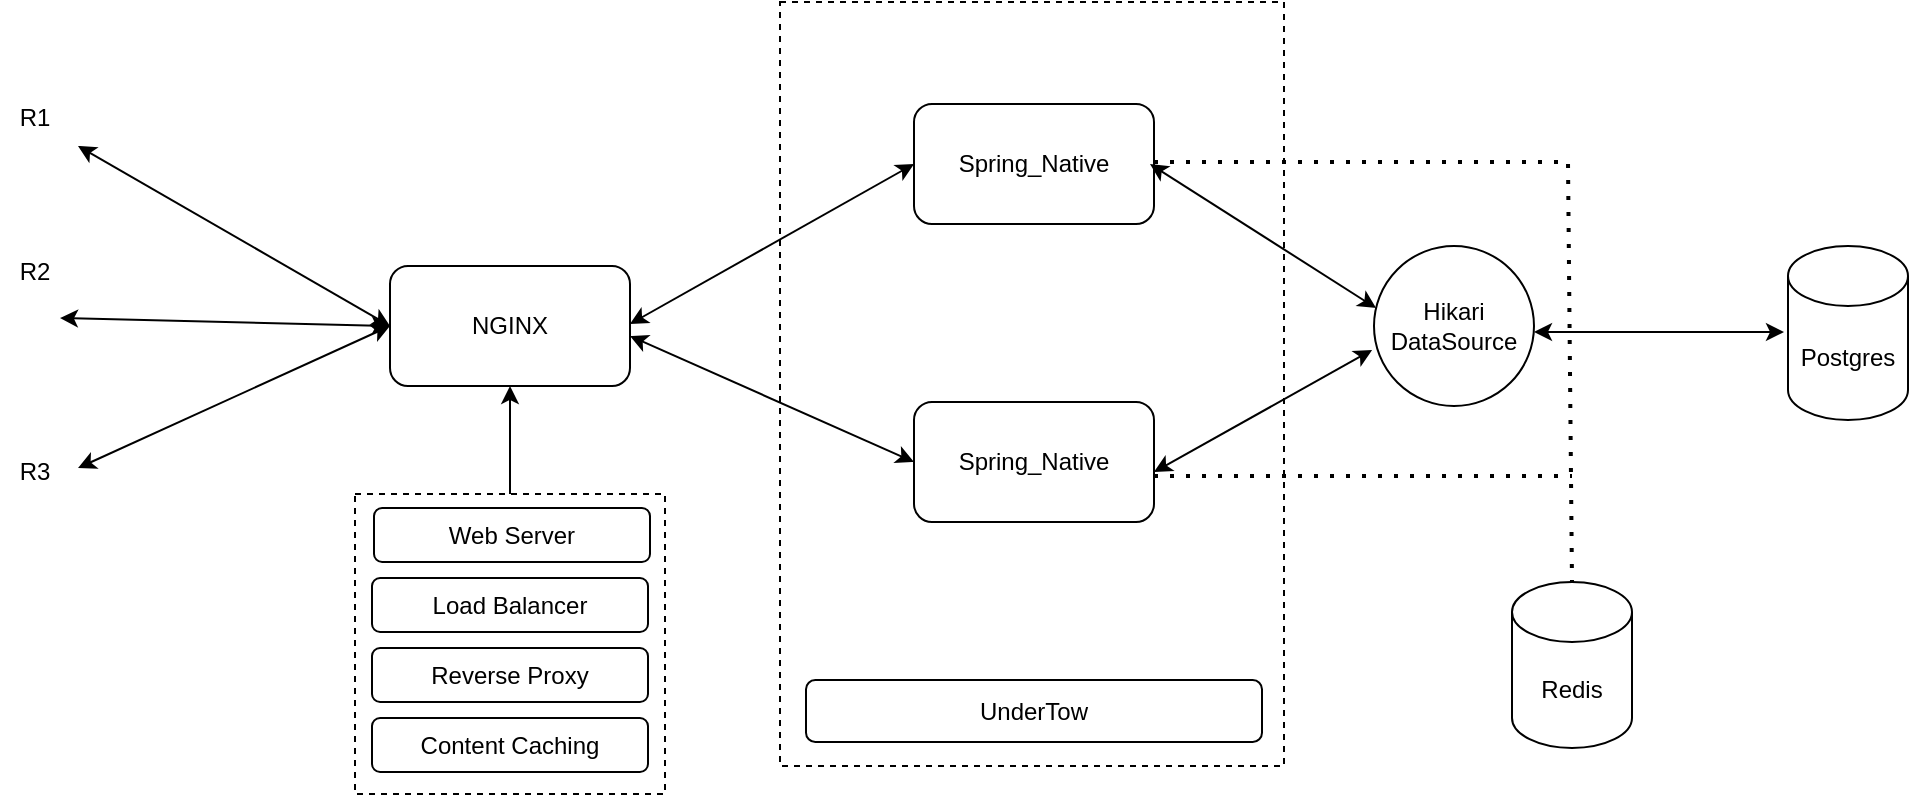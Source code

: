 <mxfile>
    <diagram name="Page-1" id="Sq8HsA9wRh4gDkjzc9XP">
        <mxGraphModel dx="1438" dy="659" grid="0" gridSize="10" guides="1" tooltips="1" connect="1" arrows="1" fold="1" page="0" pageScale="1" pageWidth="850" pageHeight="1100" math="0" shadow="0">
            <root>
                <mxCell id="0"/>
                <mxCell id="1" parent="0"/>
                <mxCell id="CLiznRAJ8AVNZW-D-ACl-12" value="" style="rounded=0;whiteSpace=wrap;html=1;dashed=1;movable=0;resizable=0;rotatable=0;deletable=0;editable=0;connectable=0;" parent="1" vertex="1">
                    <mxGeometry x="330" y="144" width="252" height="382" as="geometry"/>
                </mxCell>
                <mxCell id="CLiznRAJ8AVNZW-D-ACl-1" value="NGINX" style="rounded=1;whiteSpace=wrap;html=1;movable=0;resizable=0;rotatable=0;deletable=0;editable=0;connectable=0;" parent="1" vertex="1">
                    <mxGeometry x="135" y="276" width="120" height="60" as="geometry"/>
                </mxCell>
                <mxCell id="CLiznRAJ8AVNZW-D-ACl-2" value="Spring_Native" style="rounded=1;whiteSpace=wrap;html=1;movable=0;resizable=0;rotatable=0;deletable=0;editable=0;connectable=0;" parent="1" vertex="1">
                    <mxGeometry x="397" y="344" width="120" height="60" as="geometry"/>
                </mxCell>
                <mxCell id="CLiznRAJ8AVNZW-D-ACl-3" value="Spring_Native" style="rounded=1;whiteSpace=wrap;html=1;movable=0;resizable=0;rotatable=0;deletable=0;editable=0;connectable=0;" parent="1" vertex="1">
                    <mxGeometry x="397" y="195" width="120" height="60" as="geometry"/>
                </mxCell>
                <mxCell id="CLiznRAJ8AVNZW-D-ACl-4" value="Postgres" style="shape=cylinder3;whiteSpace=wrap;html=1;boundedLbl=1;backgroundOutline=1;size=15;movable=0;resizable=0;rotatable=0;deletable=0;editable=0;connectable=0;" parent="1" vertex="1">
                    <mxGeometry x="834" y="266" width="60" height="87" as="geometry"/>
                </mxCell>
                <mxCell id="CLiznRAJ8AVNZW-D-ACl-5" value="Hikari DataSource" style="ellipse;whiteSpace=wrap;html=1;aspect=fixed;movable=0;resizable=0;rotatable=0;deletable=0;editable=0;connectable=0;" parent="1" vertex="1">
                    <mxGeometry x="627" y="266" width="80" height="80" as="geometry"/>
                </mxCell>
                <mxCell id="CLiznRAJ8AVNZW-D-ACl-8" value="" style="endArrow=classic;startArrow=classic;html=1;rounded=0;movable=0;resizable=0;rotatable=0;deletable=0;editable=0;connectable=0;" parent="1" edge="1">
                    <mxGeometry width="50" height="50" relative="1" as="geometry">
                        <mxPoint x="707" y="309" as="sourcePoint"/>
                        <mxPoint x="832" y="309" as="targetPoint"/>
                    </mxGeometry>
                </mxCell>
                <mxCell id="CLiznRAJ8AVNZW-D-ACl-10" value="" style="endArrow=classic;startArrow=classic;html=1;rounded=0;entryX=-0.012;entryY=0.65;entryDx=0;entryDy=0;entryPerimeter=0;movable=0;resizable=0;rotatable=0;deletable=0;editable=0;connectable=0;" parent="1" target="CLiznRAJ8AVNZW-D-ACl-5" edge="1">
                    <mxGeometry width="50" height="50" relative="1" as="geometry">
                        <mxPoint x="517" y="379" as="sourcePoint"/>
                        <mxPoint x="567" y="329" as="targetPoint"/>
                    </mxGeometry>
                </mxCell>
                <mxCell id="CLiznRAJ8AVNZW-D-ACl-11" value="" style="endArrow=classic;startArrow=classic;html=1;rounded=0;entryX=0.013;entryY=0.388;entryDx=0;entryDy=0;entryPerimeter=0;movable=0;resizable=0;rotatable=0;deletable=0;editable=0;connectable=0;" parent="1" target="CLiznRAJ8AVNZW-D-ACl-5" edge="1">
                    <mxGeometry width="50" height="50" relative="1" as="geometry">
                        <mxPoint x="515" y="225" as="sourcePoint"/>
                        <mxPoint x="565" y="175" as="targetPoint"/>
                    </mxGeometry>
                </mxCell>
                <mxCell id="CLiznRAJ8AVNZW-D-ACl-15" value="UnderTow" style="rounded=1;whiteSpace=wrap;html=1;movable=0;resizable=0;rotatable=0;deletable=0;editable=0;connectable=0;" parent="1" vertex="1">
                    <mxGeometry x="343" y="483" width="228" height="31" as="geometry"/>
                </mxCell>
                <mxCell id="CLiznRAJ8AVNZW-D-ACl-16" value="" style="endArrow=classic;startArrow=classic;html=1;rounded=0;entryX=0;entryY=0.5;entryDx=0;entryDy=0;movable=0;resizable=0;rotatable=0;deletable=0;editable=0;connectable=0;" parent="1" target="CLiznRAJ8AVNZW-D-ACl-2" edge="1">
                    <mxGeometry width="50" height="50" relative="1" as="geometry">
                        <mxPoint x="255" y="311" as="sourcePoint"/>
                        <mxPoint x="305" y="261" as="targetPoint"/>
                    </mxGeometry>
                </mxCell>
                <mxCell id="CLiznRAJ8AVNZW-D-ACl-17" value="" style="endArrow=classic;startArrow=classic;html=1;rounded=0;entryX=0;entryY=0.5;entryDx=0;entryDy=0;movable=0;resizable=0;rotatable=0;deletable=0;editable=0;connectable=0;" parent="1" target="CLiznRAJ8AVNZW-D-ACl-3" edge="1">
                    <mxGeometry width="50" height="50" relative="1" as="geometry">
                        <mxPoint x="255" y="305" as="sourcePoint"/>
                        <mxPoint x="305" y="255" as="targetPoint"/>
                    </mxGeometry>
                </mxCell>
                <mxCell id="CLiznRAJ8AVNZW-D-ACl-19" value="" style="endArrow=classic;startArrow=classic;html=1;rounded=0;entryX=0;entryY=0.5;entryDx=0;entryDy=0;movable=0;resizable=0;rotatable=0;deletable=0;editable=0;connectable=0;" parent="1" target="CLiznRAJ8AVNZW-D-ACl-1" edge="1">
                    <mxGeometry width="50" height="50" relative="1" as="geometry">
                        <mxPoint x="-21" y="377" as="sourcePoint"/>
                        <mxPoint x="38" y="341" as="targetPoint"/>
                    </mxGeometry>
                </mxCell>
                <mxCell id="CLiznRAJ8AVNZW-D-ACl-20" value="" style="endArrow=classic;startArrow=classic;html=1;rounded=0;entryX=0;entryY=0.5;entryDx=0;entryDy=0;movable=0;resizable=0;rotatable=0;deletable=0;editable=0;connectable=0;" parent="1" target="CLiznRAJ8AVNZW-D-ACl-1" edge="1">
                    <mxGeometry width="50" height="50" relative="1" as="geometry">
                        <mxPoint x="-30" y="302" as="sourcePoint"/>
                        <mxPoint x="20" y="252" as="targetPoint"/>
                    </mxGeometry>
                </mxCell>
                <mxCell id="CLiznRAJ8AVNZW-D-ACl-21" value="" style="endArrow=classic;startArrow=classic;html=1;rounded=0;entryX=0;entryY=0.5;entryDx=0;entryDy=0;exitX=1.182;exitY=1.038;exitDx=0;exitDy=0;exitPerimeter=0;movable=0;resizable=0;rotatable=0;deletable=0;editable=0;connectable=0;" parent="1" source="CLiznRAJ8AVNZW-D-ACl-22" target="CLiznRAJ8AVNZW-D-ACl-1" edge="1">
                    <mxGeometry width="50" height="50" relative="1" as="geometry">
                        <mxPoint x="-17" y="216" as="sourcePoint"/>
                        <mxPoint x="135" y="294" as="targetPoint"/>
                    </mxGeometry>
                </mxCell>
                <mxCell id="CLiznRAJ8AVNZW-D-ACl-22" value="R1" style="text;html=1;align=center;verticalAlign=middle;resizable=0;points=[];autosize=1;strokeColor=none;fillColor=none;movable=0;rotatable=0;deletable=0;editable=0;connectable=0;" parent="1" vertex="1">
                    <mxGeometry x="-60" y="189" width="33" height="26" as="geometry"/>
                </mxCell>
                <mxCell id="CLiznRAJ8AVNZW-D-ACl-23" value="R2" style="text;html=1;align=center;verticalAlign=middle;resizable=0;points=[];autosize=1;strokeColor=none;fillColor=none;movable=0;rotatable=0;deletable=0;editable=0;connectable=0;" parent="1" vertex="1">
                    <mxGeometry x="-60" y="266" width="33" height="26" as="geometry"/>
                </mxCell>
                <mxCell id="CLiznRAJ8AVNZW-D-ACl-24" value="R3" style="text;html=1;align=center;verticalAlign=middle;resizable=0;points=[];autosize=1;strokeColor=none;fillColor=none;movable=0;rotatable=0;deletable=0;editable=0;connectable=0;" parent="1" vertex="1">
                    <mxGeometry x="-60" y="366" width="33" height="26" as="geometry"/>
                </mxCell>
                <mxCell id="CLiznRAJ8AVNZW-D-ACl-26" value="" style="edgeStyle=orthogonalEdgeStyle;rounded=0;orthogonalLoop=1;jettySize=auto;html=1;movable=0;resizable=0;rotatable=0;deletable=0;editable=0;connectable=0;" parent="1" source="CLiznRAJ8AVNZW-D-ACl-25" target="CLiznRAJ8AVNZW-D-ACl-1" edge="1">
                    <mxGeometry relative="1" as="geometry"/>
                </mxCell>
                <mxCell id="CLiznRAJ8AVNZW-D-ACl-25" value="" style="rounded=0;whiteSpace=wrap;html=1;dashed=1;movable=0;resizable=0;rotatable=0;deletable=0;editable=0;connectable=0;" parent="1" vertex="1">
                    <mxGeometry x="117.5" y="390" width="155" height="150" as="geometry"/>
                </mxCell>
                <mxCell id="CLiznRAJ8AVNZW-D-ACl-29" value="Web Server" style="rounded=1;whiteSpace=wrap;html=1;movable=0;resizable=0;rotatable=0;deletable=0;editable=0;connectable=0;" parent="1" vertex="1">
                    <mxGeometry x="127" y="397" width="138" height="27" as="geometry"/>
                </mxCell>
                <mxCell id="CLiznRAJ8AVNZW-D-ACl-30" value="Load Balancer" style="rounded=1;whiteSpace=wrap;html=1;movable=0;resizable=0;rotatable=0;deletable=0;editable=0;connectable=0;" parent="1" vertex="1">
                    <mxGeometry x="126" y="432" width="138" height="27" as="geometry"/>
                </mxCell>
                <mxCell id="CLiznRAJ8AVNZW-D-ACl-31" value="Reverse Proxy" style="rounded=1;whiteSpace=wrap;html=1;movable=0;resizable=0;rotatable=0;deletable=0;editable=0;connectable=0;" parent="1" vertex="1">
                    <mxGeometry x="126" y="467" width="138" height="27" as="geometry"/>
                </mxCell>
                <mxCell id="CLiznRAJ8AVNZW-D-ACl-32" value="Content Caching" style="rounded=1;whiteSpace=wrap;html=1;movable=0;resizable=0;rotatable=0;deletable=0;editable=0;connectable=0;" parent="1" vertex="1">
                    <mxGeometry x="126" y="502" width="138" height="27" as="geometry"/>
                </mxCell>
                <mxCell id="P3ZWXCYQ55haG1B7XSIp-2" value="Redis" style="shape=cylinder3;whiteSpace=wrap;html=1;boundedLbl=1;backgroundOutline=1;size=15;movable=0;resizable=0;rotatable=0;deletable=0;editable=0;connectable=0;" parent="1" vertex="1">
                    <mxGeometry x="696" y="434" width="60" height="83" as="geometry"/>
                </mxCell>
                <mxCell id="P3ZWXCYQ55haG1B7XSIp-3" value="" style="endArrow=none;dashed=1;html=1;dashPattern=1 3;strokeWidth=2;rounded=0;entryX=0.5;entryY=0;entryDx=0;entryDy=0;entryPerimeter=0;movable=0;resizable=0;rotatable=0;deletable=0;editable=0;connectable=0;" parent="1" target="P3ZWXCYQ55haG1B7XSIp-2" edge="1">
                    <mxGeometry width="50" height="50" relative="1" as="geometry">
                        <mxPoint x="517" y="224" as="sourcePoint"/>
                        <mxPoint x="925" y="220" as="targetPoint"/>
                        <Array as="points">
                            <mxPoint x="724" y="224"/>
                        </Array>
                    </mxGeometry>
                </mxCell>
                <mxCell id="P3ZWXCYQ55haG1B7XSIp-4" value="" style="endArrow=none;dashed=1;html=1;dashPattern=1 3;strokeWidth=2;rounded=0;movable=0;resizable=0;rotatable=0;deletable=0;editable=0;connectable=0;" parent="1" edge="1">
                    <mxGeometry width="50" height="50" relative="1" as="geometry">
                        <mxPoint x="517" y="381" as="sourcePoint"/>
                        <mxPoint x="726" y="381" as="targetPoint"/>
                    </mxGeometry>
                </mxCell>
            </root>
        </mxGraphModel>
    </diagram>
</mxfile>